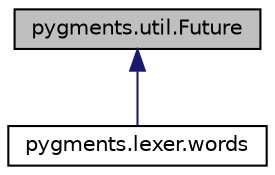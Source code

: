 digraph "pygments.util.Future"
{
 // LATEX_PDF_SIZE
  edge [fontname="Helvetica",fontsize="10",labelfontname="Helvetica",labelfontsize="10"];
  node [fontname="Helvetica",fontsize="10",shape=record];
  Node1 [label="pygments.util.Future",height=0.2,width=0.4,color="black", fillcolor="grey75", style="filled", fontcolor="black",tooltip=" "];
  Node1 -> Node2 [dir="back",color="midnightblue",fontsize="10",style="solid"];
  Node2 [label="pygments.lexer.words",height=0.2,width=0.4,color="black", fillcolor="white", style="filled",URL="$classpygments_1_1lexer_1_1words.html",tooltip=" "];
}
